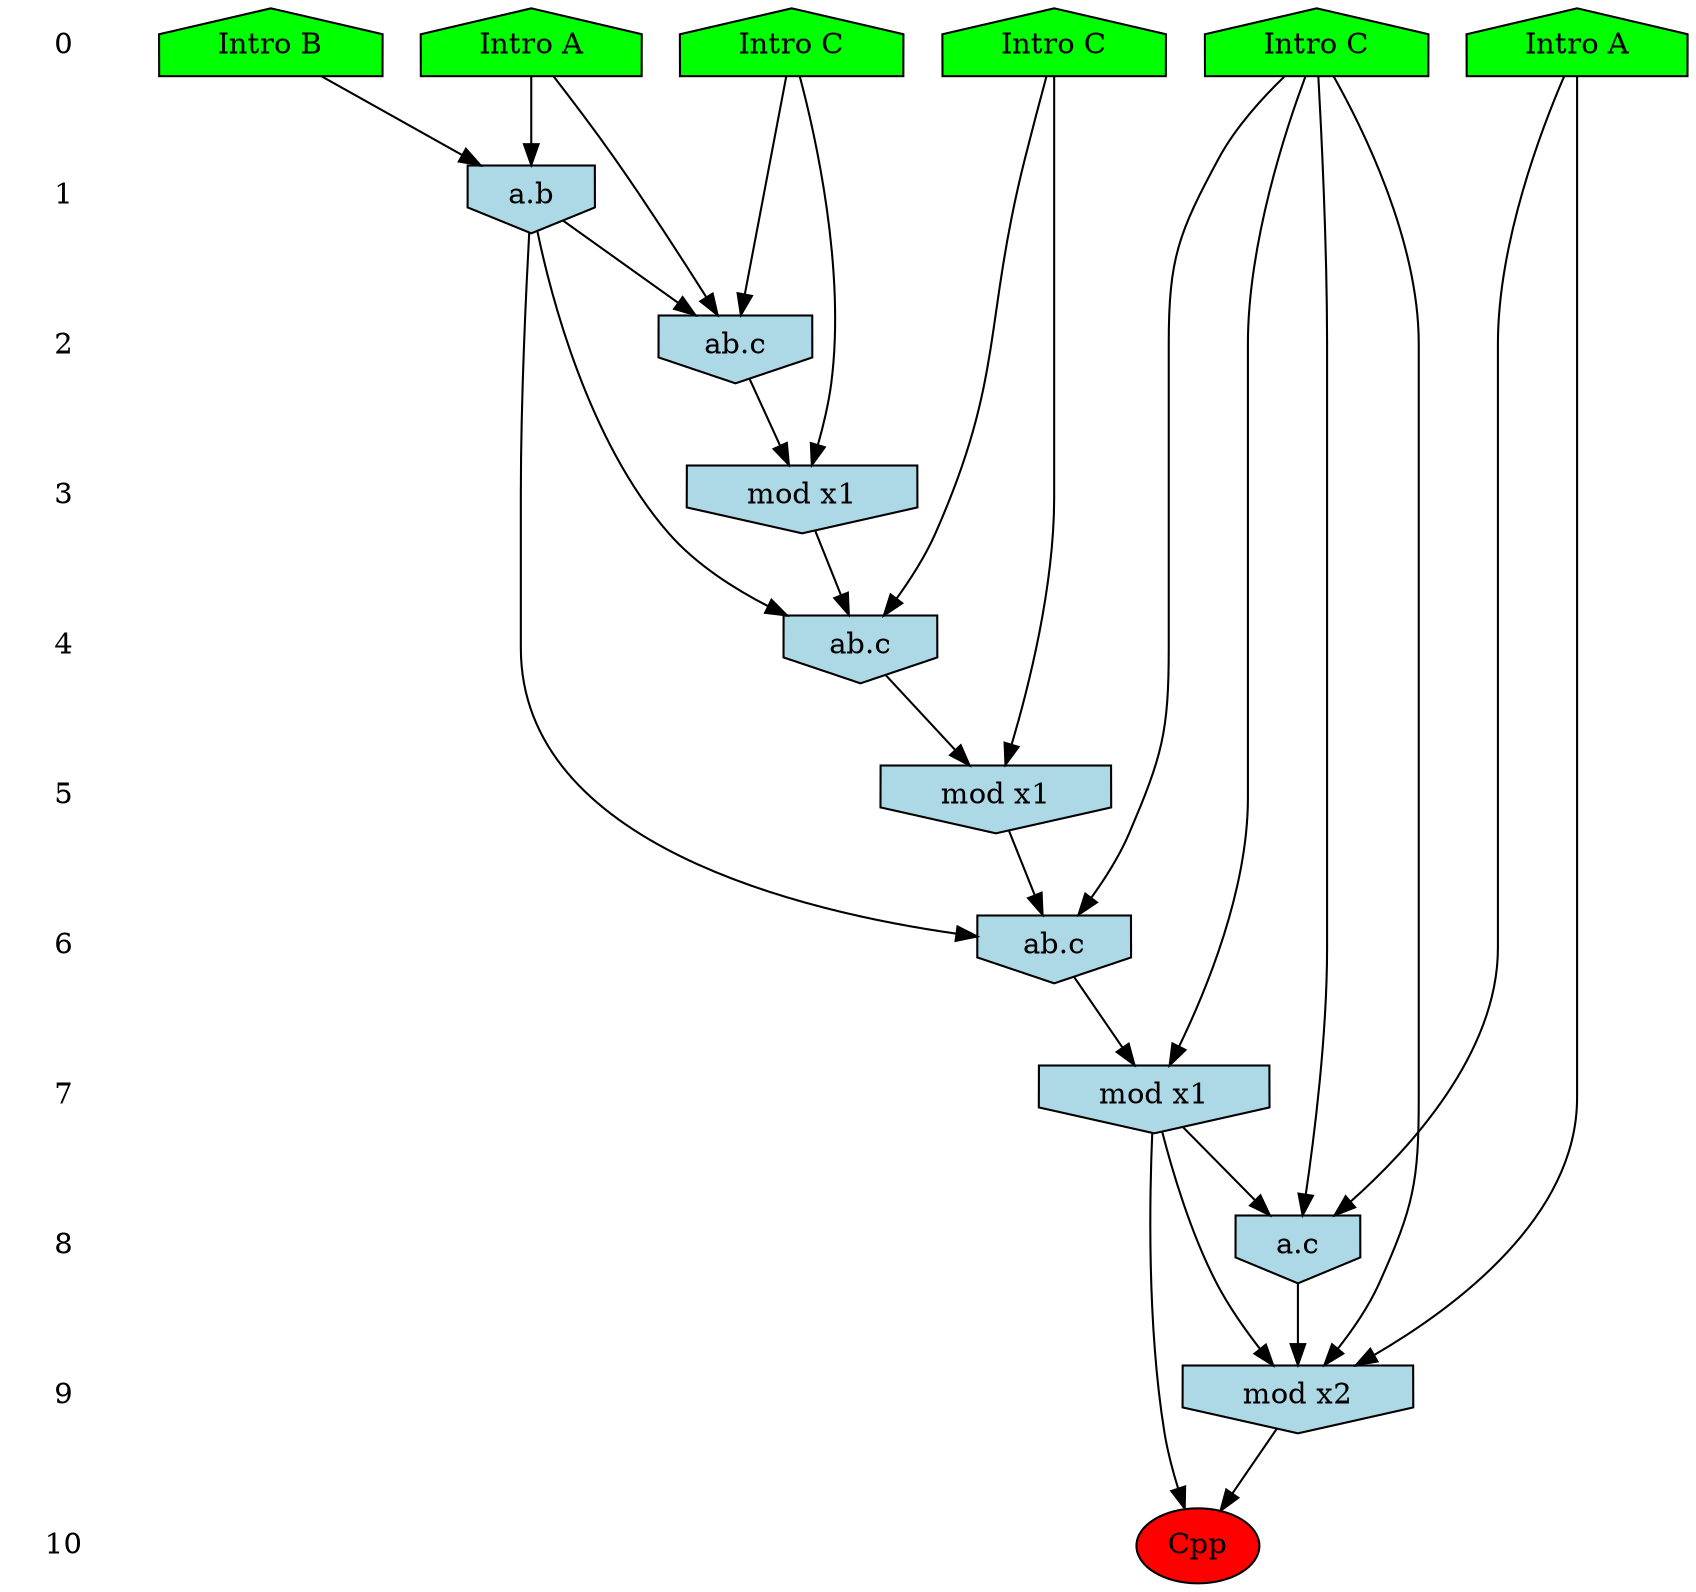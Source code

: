 /* Compression of 52 causal flows obtained in average at 1.148827E+01 t.u */
/* Compressed causal flows were: [256;587;612;693;697;702;705;737;757;811;845;849;868;932;1005;1055;1098;1176;1181;1224;1247;1254;1279;1317;1343;1363;1431;1455;1495;1545;1577;1632;1996;2097;2147;2167;2192;2219;2321;2353;2437;2482;2543;2546;2589;2928;2943;3006;3169;3721;3730;3998] */
digraph G{
 ranksep=.5 ; 
{ rank = same ; "0" [shape=plaintext] ; node_1 [label ="Intro A", shape=house, style=filled, fillcolor=green] ;
node_2 [label ="Intro A", shape=house, style=filled, fillcolor=green] ;
node_3 [label ="Intro B", shape=house, style=filled, fillcolor=green] ;
node_4 [label ="Intro C", shape=house, style=filled, fillcolor=green] ;
node_5 [label ="Intro C", shape=house, style=filled, fillcolor=green] ;
node_6 [label ="Intro C", shape=house, style=filled, fillcolor=green] ;
}
{ rank = same ; "1" [shape=plaintext] ; node_7 [label="a.b", shape=invhouse, style=filled, fillcolor = lightblue] ;
}
{ rank = same ; "2" [shape=plaintext] ; node_8 [label="ab.c", shape=invhouse, style=filled, fillcolor = lightblue] ;
}
{ rank = same ; "3" [shape=plaintext] ; node_9 [label="mod x1", shape=invhouse, style=filled, fillcolor = lightblue] ;
}
{ rank = same ; "4" [shape=plaintext] ; node_10 [label="ab.c", shape=invhouse, style=filled, fillcolor = lightblue] ;
}
{ rank = same ; "5" [shape=plaintext] ; node_11 [label="mod x1", shape=invhouse, style=filled, fillcolor = lightblue] ;
}
{ rank = same ; "6" [shape=plaintext] ; node_12 [label="ab.c", shape=invhouse, style=filled, fillcolor = lightblue] ;
}
{ rank = same ; "7" [shape=plaintext] ; node_13 [label="mod x1", shape=invhouse, style=filled, fillcolor = lightblue] ;
}
{ rank = same ; "8" [shape=plaintext] ; node_14 [label="a.c", shape=invhouse, style=filled, fillcolor = lightblue] ;
}
{ rank = same ; "9" [shape=plaintext] ; node_15 [label="mod x2", shape=invhouse, style=filled, fillcolor = lightblue] ;
}
{ rank = same ; "10" [shape=plaintext] ; node_16 [label ="Cpp", style=filled, fillcolor=red] ;
}
"0" -> "1" [style="invis"]; 
"1" -> "2" [style="invis"]; 
"2" -> "3" [style="invis"]; 
"3" -> "4" [style="invis"]; 
"4" -> "5" [style="invis"]; 
"5" -> "6" [style="invis"]; 
"6" -> "7" [style="invis"]; 
"7" -> "8" [style="invis"]; 
"8" -> "9" [style="invis"]; 
"9" -> "10" [style="invis"]; 
node_1 -> node_7
node_3 -> node_7
node_1 -> node_8
node_4 -> node_8
node_7 -> node_8
node_4 -> node_9
node_8 -> node_9
node_6 -> node_10
node_7 -> node_10
node_9 -> node_10
node_6 -> node_11
node_10 -> node_11
node_5 -> node_12
node_7 -> node_12
node_11 -> node_12
node_5 -> node_13
node_12 -> node_13
node_2 -> node_14
node_5 -> node_14
node_13 -> node_14
node_2 -> node_15
node_5 -> node_15
node_13 -> node_15
node_14 -> node_15
node_13 -> node_16
node_15 -> node_16
}
/*
 Dot generation time: 0.000199
*/